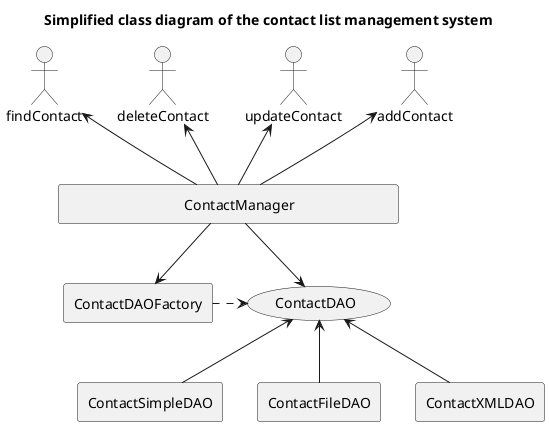 @startuml simplifiedClassDiagram
title Simplified class diagram of the contact list management system

"addContact" as text1
"updateContact" as text2
"deleteContact" as text3
"findContact" as text4

rectangle "\t\t\t\tContactManager\t\t\t\t" as CM

' skinparam linetype ortho
' skinparam linetype polyline
' scale 1.5 | scale 200 width | scale 100 height | scale [max] 200x100 

rectangle "ContactDAOFactory" as CDAOF
usecase "ContactDAO" as CDAO
rectangle "ContactSimpleDAO" as CSDAO
rectangle "ContactFileDAO" as CFDAO
rectangle "ContactXMLDAO" as CXMLDAO

CM -up-> text1
CM -up-> text2
CM -up-> text3
CM -up-> text4

CM -down-> CDAOF 
CM -down-> CDAO
CDAOF .right.> CDAO

CDAO <-down- CSDAO
CDAO <-down- CFDAO
CDAO <-down- CXMLDAO

' autonumber
' skinparam MaxMessageSize 150
' Actor "Пользователь" as user order 10
' participant "Клиент" as client order 20
' participant "Сервер" as server order 30
' queue "Брокер" as br order 25
' database "База" as db order 27

' user -> client: Наполнить карзину и подтвердить заказ
' client -> client: Отобразить, что заказ отправлен на оброботку
' client -> server: Передать данные заказа
' server -> server: Обработать заказ на сервере
' !$st = "статус и стоимость заказа"
' server -> server: Обновить $st
' server --> client: Передать $st
' client -> client: Отобразить $st
@enduml
